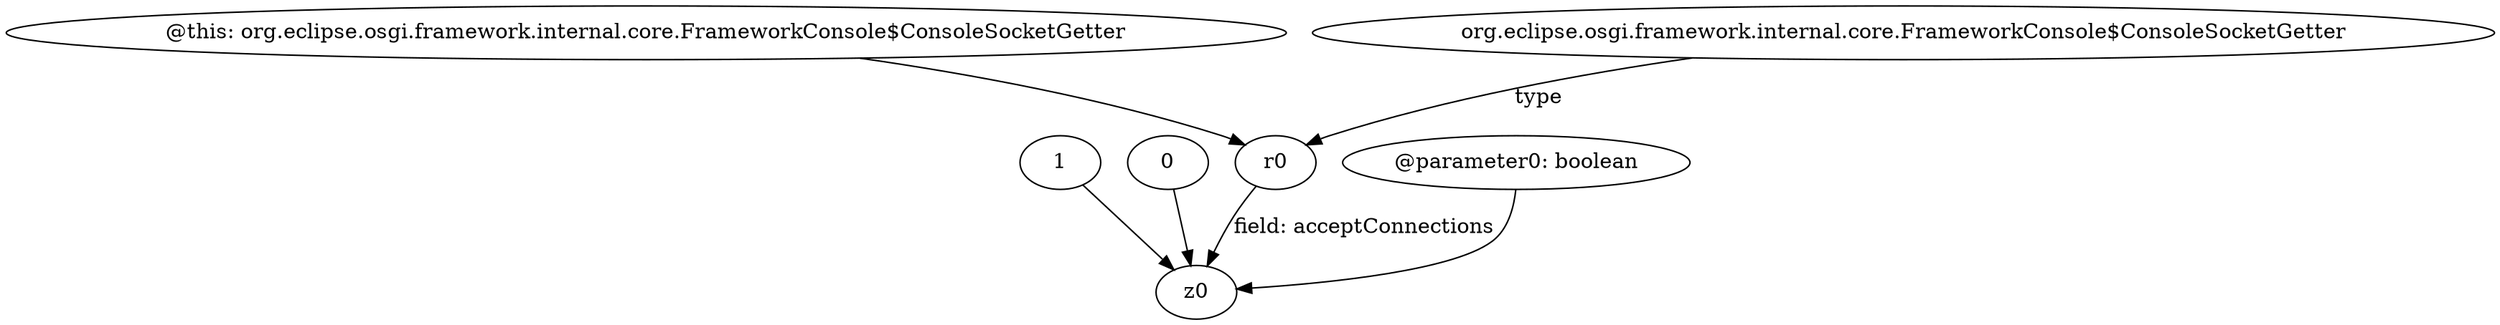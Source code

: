 digraph g {
0[label="1"]
1[label="z0"]
0->1[label=""]
2[label="0"]
2->1[label=""]
3[label="@this: org.eclipse.osgi.framework.internal.core.FrameworkConsole$ConsoleSocketGetter"]
4[label="r0"]
3->4[label=""]
5[label="org.eclipse.osgi.framework.internal.core.FrameworkConsole$ConsoleSocketGetter"]
5->4[label="type"]
6[label="@parameter0: boolean"]
6->1[label=""]
4->1[label="field: acceptConnections"]
}